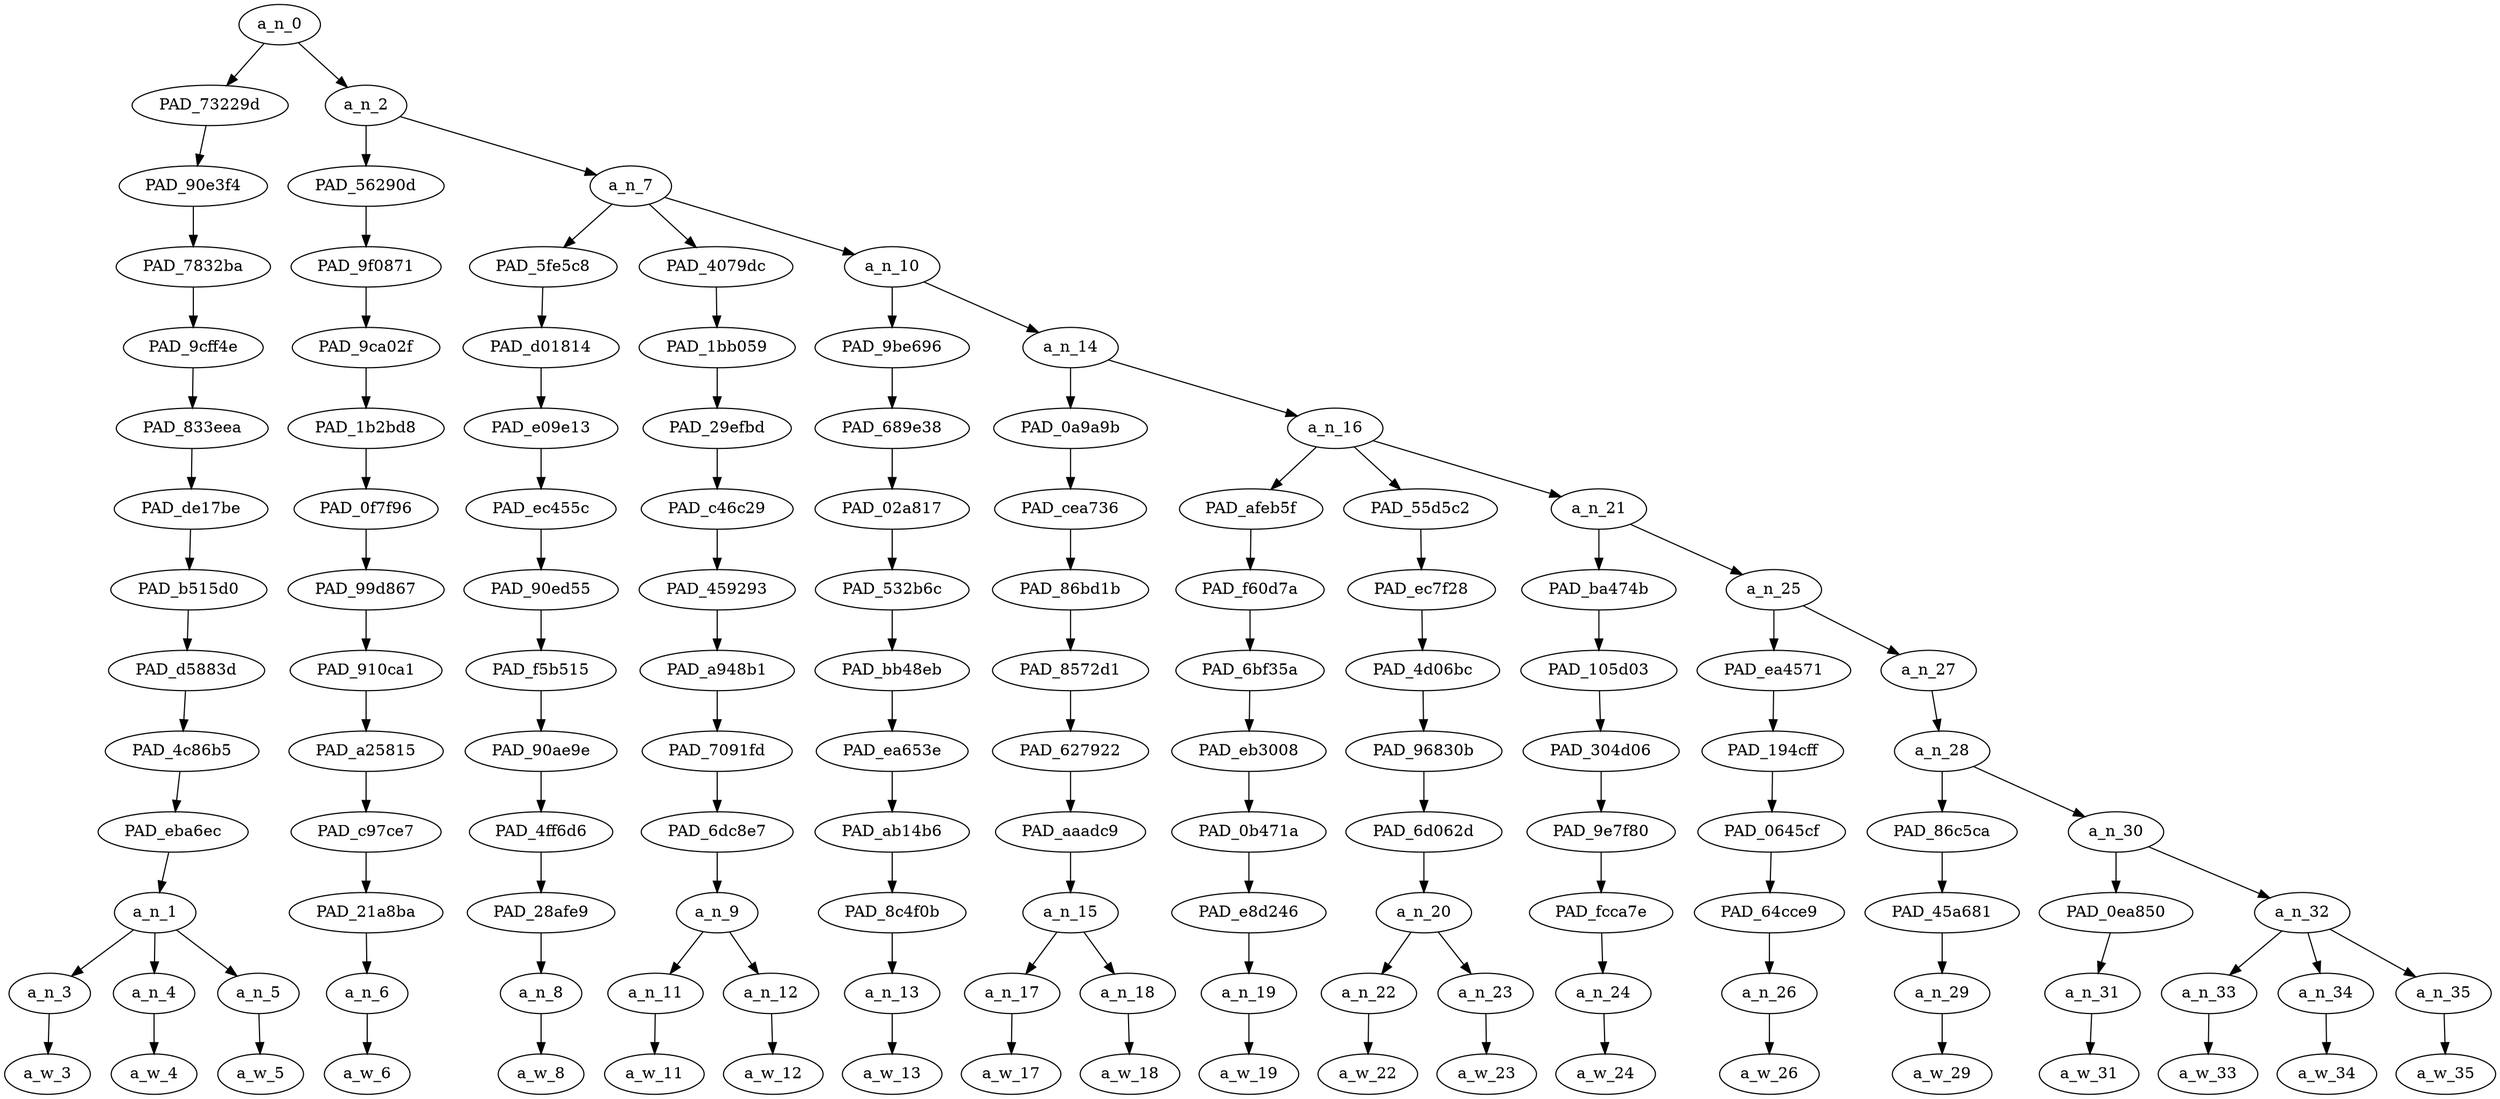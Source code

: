 strict digraph "" {
	a_n_0	[div_dir=1,
		index=0,
		level=13,
		pos="2.7569444444444446,13!",
		text_span="[0, 1, 2, 3, 4, 5, 6, 7, 8, 9, 10, 11, 12, 13, 14, 15, 16, 17, 18, 19]",
		value=1.00000000];
	PAD_73229d	[div_dir=-1,
		index=0,
		level=12,
		pos="1.0,12!",
		text_span="[0, 1, 2]",
		value=0.24276151];
	a_n_0 -> PAD_73229d;
	a_n_2	[div_dir=1,
		index=1,
		level=12,
		pos="4.513888888888889,12!",
		text_span="[3, 4, 5, 6, 7, 8, 9, 10, 11, 12, 13, 14, 15, 16, 17, 18, 19]",
		value=0.75691870];
	a_n_0 -> a_n_2;
	PAD_90e3f4	[div_dir=-1,
		index=0,
		level=11,
		pos="1.0,11!",
		text_span="[0, 1, 2]",
		value=0.24276151];
	PAD_73229d -> PAD_90e3f4;
	PAD_7832ba	[div_dir=-1,
		index=0,
		level=10,
		pos="1.0,10!",
		text_span="[0, 1, 2]",
		value=0.24276151];
	PAD_90e3f4 -> PAD_7832ba;
	PAD_9cff4e	[div_dir=-1,
		index=0,
		level=9,
		pos="1.0,9!",
		text_span="[0, 1, 2]",
		value=0.24276151];
	PAD_7832ba -> PAD_9cff4e;
	PAD_833eea	[div_dir=-1,
		index=0,
		level=8,
		pos="1.0,8!",
		text_span="[0, 1, 2]",
		value=0.24276151];
	PAD_9cff4e -> PAD_833eea;
	PAD_de17be	[div_dir=-1,
		index=0,
		level=7,
		pos="1.0,7!",
		text_span="[0, 1, 2]",
		value=0.24276151];
	PAD_833eea -> PAD_de17be;
	PAD_b515d0	[div_dir=-1,
		index=0,
		level=6,
		pos="1.0,6!",
		text_span="[0, 1, 2]",
		value=0.24276151];
	PAD_de17be -> PAD_b515d0;
	PAD_d5883d	[div_dir=-1,
		index=0,
		level=5,
		pos="1.0,5!",
		text_span="[0, 1, 2]",
		value=0.24276151];
	PAD_b515d0 -> PAD_d5883d;
	PAD_4c86b5	[div_dir=-1,
		index=0,
		level=4,
		pos="1.0,4!",
		text_span="[0, 1, 2]",
		value=0.24276151];
	PAD_d5883d -> PAD_4c86b5;
	PAD_eba6ec	[div_dir=-1,
		index=0,
		level=3,
		pos="1.0,3!",
		text_span="[0, 1, 2]",
		value=0.24276151];
	PAD_4c86b5 -> PAD_eba6ec;
	a_n_1	[div_dir=-1,
		index=0,
		level=2,
		pos="1.0,2!",
		text_span="[0, 1, 2]",
		value=0.24276151];
	PAD_eba6ec -> a_n_1;
	a_n_3	[div_dir=1,
		index=0,
		level=1,
		pos="0.0,1!",
		text_span="[0]",
		value=0.07282528];
	a_n_1 -> a_n_3;
	a_n_4	[div_dir=1,
		index=1,
		level=1,
		pos="1.0,1!",
		text_span="[1]",
		value=0.07408257];
	a_n_1 -> a_n_4;
	a_n_5	[div_dir=-1,
		index=2,
		level=1,
		pos="2.0,1!",
		text_span="[2]",
		value=0.09575030];
	a_n_1 -> a_n_5;
	a_w_3	[div_dir=0,
		index=0,
		level=0,
		pos="0,0!",
		text_span="[0]",
		value="<user>"];
	a_n_3 -> a_w_3;
	a_w_4	[div_dir=0,
		index=1,
		level=0,
		pos="1,0!",
		text_span="[1]",
		value="<user>1"];
	a_n_4 -> a_w_4;
	a_w_5	[div_dir=0,
		index=2,
		level=0,
		pos="2,0!",
		text_span="[2]",
		value=fred];
	a_n_5 -> a_w_5;
	PAD_56290d	[div_dir=1,
		index=1,
		level=11,
		pos="3.0,11!",
		text_span="[3]",
		value=0.08418669];
	a_n_2 -> PAD_56290d;
	a_n_7	[div_dir=1,
		index=2,
		level=11,
		pos="6.027777777777779,11!",
		text_span="[4, 5, 6, 7, 8, 9, 10, 11, 12, 13, 14, 15, 16, 17, 18, 19]",
		value=0.67237597];
	a_n_2 -> a_n_7;
	PAD_9f0871	[div_dir=1,
		index=1,
		level=10,
		pos="3.0,10!",
		text_span="[3]",
		value=0.08418669];
	PAD_56290d -> PAD_9f0871;
	PAD_9ca02f	[div_dir=1,
		index=1,
		level=9,
		pos="3.0,9!",
		text_span="[3]",
		value=0.08418669];
	PAD_9f0871 -> PAD_9ca02f;
	PAD_1b2bd8	[div_dir=1,
		index=1,
		level=8,
		pos="3.0,8!",
		text_span="[3]",
		value=0.08418669];
	PAD_9ca02f -> PAD_1b2bd8;
	PAD_0f7f96	[div_dir=1,
		index=1,
		level=7,
		pos="3.0,7!",
		text_span="[3]",
		value=0.08418669];
	PAD_1b2bd8 -> PAD_0f7f96;
	PAD_99d867	[div_dir=1,
		index=1,
		level=6,
		pos="3.0,6!",
		text_span="[3]",
		value=0.08418669];
	PAD_0f7f96 -> PAD_99d867;
	PAD_910ca1	[div_dir=1,
		index=1,
		level=5,
		pos="3.0,5!",
		text_span="[3]",
		value=0.08418669];
	PAD_99d867 -> PAD_910ca1;
	PAD_a25815	[div_dir=1,
		index=1,
		level=4,
		pos="3.0,4!",
		text_span="[3]",
		value=0.08418669];
	PAD_910ca1 -> PAD_a25815;
	PAD_c97ce7	[div_dir=1,
		index=1,
		level=3,
		pos="3.0,3!",
		text_span="[3]",
		value=0.08418669];
	PAD_a25815 -> PAD_c97ce7;
	PAD_21a8ba	[div_dir=1,
		index=1,
		level=2,
		pos="3.0,2!",
		text_span="[3]",
		value=0.08418669];
	PAD_c97ce7 -> PAD_21a8ba;
	a_n_6	[div_dir=1,
		index=3,
		level=1,
		pos="3.0,1!",
		text_span="[3]",
		value=0.08418669];
	PAD_21a8ba -> a_n_6;
	a_w_6	[div_dir=0,
		index=3,
		level=0,
		pos="3,0!",
		text_span="[3]",
		value=couldnt];
	a_n_6 -> a_w_6;
	PAD_5fe5c8	[div_dir=-1,
		index=2,
		level=10,
		pos="4.0,10!",
		text_span="[4]",
		value=0.04687668];
	a_n_7 -> PAD_5fe5c8;
	PAD_4079dc	[div_dir=1,
		index=3,
		level=10,
		pos="5.5,10!",
		text_span="[5, 6]",
		value=0.06886299];
	a_n_7 -> PAD_4079dc;
	a_n_10	[div_dir=1,
		index=4,
		level=10,
		pos="8.583333333333334,10!",
		text_span="[7, 8, 9, 10, 11, 12, 13, 14, 15, 16, 17, 18, 19]",
		value=0.55630169];
	a_n_7 -> a_n_10;
	PAD_d01814	[div_dir=-1,
		index=2,
		level=9,
		pos="4.0,9!",
		text_span="[4]",
		value=0.04687668];
	PAD_5fe5c8 -> PAD_d01814;
	PAD_e09e13	[div_dir=-1,
		index=2,
		level=8,
		pos="4.0,8!",
		text_span="[4]",
		value=0.04687668];
	PAD_d01814 -> PAD_e09e13;
	PAD_ec455c	[div_dir=-1,
		index=2,
		level=7,
		pos="4.0,7!",
		text_span="[4]",
		value=0.04687668];
	PAD_e09e13 -> PAD_ec455c;
	PAD_90ed55	[div_dir=-1,
		index=2,
		level=6,
		pos="4.0,6!",
		text_span="[4]",
		value=0.04687668];
	PAD_ec455c -> PAD_90ed55;
	PAD_f5b515	[div_dir=-1,
		index=2,
		level=5,
		pos="4.0,5!",
		text_span="[4]",
		value=0.04687668];
	PAD_90ed55 -> PAD_f5b515;
	PAD_90ae9e	[div_dir=-1,
		index=2,
		level=4,
		pos="4.0,4!",
		text_span="[4]",
		value=0.04687668];
	PAD_f5b515 -> PAD_90ae9e;
	PAD_4ff6d6	[div_dir=-1,
		index=2,
		level=3,
		pos="4.0,3!",
		text_span="[4]",
		value=0.04687668];
	PAD_90ae9e -> PAD_4ff6d6;
	PAD_28afe9	[div_dir=-1,
		index=2,
		level=2,
		pos="4.0,2!",
		text_span="[4]",
		value=0.04687668];
	PAD_4ff6d6 -> PAD_28afe9;
	a_n_8	[div_dir=-1,
		index=4,
		level=1,
		pos="4.0,1!",
		text_span="[4]",
		value=0.04687668];
	PAD_28afe9 -> a_n_8;
	a_w_8	[div_dir=0,
		index=4,
		level=0,
		pos="4,0!",
		text_span="[4]",
		value=renew];
	a_n_8 -> a_w_8;
	PAD_1bb059	[div_dir=1,
		index=3,
		level=9,
		pos="5.5,9!",
		text_span="[5, 6]",
		value=0.06886299];
	PAD_4079dc -> PAD_1bb059;
	PAD_29efbd	[div_dir=1,
		index=3,
		level=8,
		pos="5.5,8!",
		text_span="[5, 6]",
		value=0.06886299];
	PAD_1bb059 -> PAD_29efbd;
	PAD_c46c29	[div_dir=1,
		index=3,
		level=7,
		pos="5.5,7!",
		text_span="[5, 6]",
		value=0.06886299];
	PAD_29efbd -> PAD_c46c29;
	PAD_459293	[div_dir=1,
		index=3,
		level=6,
		pos="5.5,6!",
		text_span="[5, 6]",
		value=0.06886299];
	PAD_c46c29 -> PAD_459293;
	PAD_a948b1	[div_dir=1,
		index=3,
		level=5,
		pos="5.5,5!",
		text_span="[5, 6]",
		value=0.06886299];
	PAD_459293 -> PAD_a948b1;
	PAD_7091fd	[div_dir=1,
		index=3,
		level=4,
		pos="5.5,4!",
		text_span="[5, 6]",
		value=0.06886299];
	PAD_a948b1 -> PAD_7091fd;
	PAD_6dc8e7	[div_dir=1,
		index=3,
		level=3,
		pos="5.5,3!",
		text_span="[5, 6]",
		value=0.06886299];
	PAD_7091fd -> PAD_6dc8e7;
	a_n_9	[div_dir=1,
		index=3,
		level=2,
		pos="5.5,2!",
		text_span="[5, 6]",
		value=0.06886299];
	PAD_6dc8e7 -> a_n_9;
	a_n_11	[div_dir=1,
		index=5,
		level=1,
		pos="5.0,1!",
		text_span="[5]",
		value=0.03361504];
	a_n_9 -> a_n_11;
	a_n_12	[div_dir=1,
		index=6,
		level=1,
		pos="6.0,1!",
		text_span="[6]",
		value=0.03509228];
	a_n_9 -> a_n_12;
	a_w_11	[div_dir=0,
		index=5,
		level=0,
		pos="5,0!",
		text_span="[5]",
		value=his];
	a_n_11 -> a_w_11;
	a_w_12	[div_dir=0,
		index=6,
		level=0,
		pos="6,0!",
		text_span="[6]",
		value=mind];
	a_n_12 -> a_w_12;
	PAD_9be696	[div_dir=1,
		index=4,
		level=9,
		pos="7.0,9!",
		text_span="[7]",
		value=0.03110124];
	a_n_10 -> PAD_9be696;
	a_n_14	[div_dir=1,
		index=5,
		level=9,
		pos="10.166666666666668,9!",
		text_span="[8, 9, 10, 11, 12, 13, 14, 15, 16, 17, 18, 19]",
		value=0.52486020];
	a_n_10 -> a_n_14;
	PAD_689e38	[div_dir=1,
		index=4,
		level=8,
		pos="7.0,8!",
		text_span="[7]",
		value=0.03110124];
	PAD_9be696 -> PAD_689e38;
	PAD_02a817	[div_dir=1,
		index=4,
		level=7,
		pos="7.0,7!",
		text_span="[7]",
		value=0.03110124];
	PAD_689e38 -> PAD_02a817;
	PAD_532b6c	[div_dir=1,
		index=4,
		level=6,
		pos="7.0,6!",
		text_span="[7]",
		value=0.03110124];
	PAD_02a817 -> PAD_532b6c;
	PAD_bb48eb	[div_dir=1,
		index=4,
		level=5,
		pos="7.0,5!",
		text_span="[7]",
		value=0.03110124];
	PAD_532b6c -> PAD_bb48eb;
	PAD_ea653e	[div_dir=1,
		index=4,
		level=4,
		pos="7.0,4!",
		text_span="[7]",
		value=0.03110124];
	PAD_bb48eb -> PAD_ea653e;
	PAD_ab14b6	[div_dir=1,
		index=4,
		level=3,
		pos="7.0,3!",
		text_span="[7]",
		value=0.03110124];
	PAD_ea653e -> PAD_ab14b6;
	PAD_8c4f0b	[div_dir=1,
		index=4,
		level=2,
		pos="7.0,2!",
		text_span="[7]",
		value=0.03110124];
	PAD_ab14b6 -> PAD_8c4f0b;
	a_n_13	[div_dir=1,
		index=7,
		level=1,
		pos="7.0,1!",
		text_span="[7]",
		value=0.03110124];
	PAD_8c4f0b -> a_n_13;
	a_w_13	[div_dir=0,
		index=7,
		level=0,
		pos="7,0!",
		text_span="[7]",
		value=enough];
	a_n_13 -> a_w_13;
	PAD_0a9a9b	[div_dir=1,
		index=5,
		level=8,
		pos="8.5,8!",
		text_span="[8, 9]",
		value=0.10963012];
	a_n_14 -> PAD_0a9a9b;
	a_n_16	[div_dir=1,
		index=6,
		level=8,
		pos="11.833333333333334,8!",
		text_span="[10, 11, 12, 13, 14, 15, 16, 17, 18, 19]",
		value=0.41487448];
	a_n_14 -> a_n_16;
	PAD_cea736	[div_dir=1,
		index=5,
		level=7,
		pos="8.5,7!",
		text_span="[8, 9]",
		value=0.10963012];
	PAD_0a9a9b -> PAD_cea736;
	PAD_86bd1b	[div_dir=1,
		index=5,
		level=6,
		pos="8.5,6!",
		text_span="[8, 9]",
		value=0.10963012];
	PAD_cea736 -> PAD_86bd1b;
	PAD_8572d1	[div_dir=1,
		index=5,
		level=5,
		pos="8.5,5!",
		text_span="[8, 9]",
		value=0.10963012];
	PAD_86bd1b -> PAD_8572d1;
	PAD_627922	[div_dir=1,
		index=5,
		level=4,
		pos="8.5,4!",
		text_span="[8, 9]",
		value=0.10963012];
	PAD_8572d1 -> PAD_627922;
	PAD_aaadc9	[div_dir=1,
		index=5,
		level=3,
		pos="8.5,3!",
		text_span="[8, 9]",
		value=0.10963012];
	PAD_627922 -> PAD_aaadc9;
	a_n_15	[div_dir=1,
		index=5,
		level=2,
		pos="8.5,2!",
		text_span="[8, 9]",
		value=0.10963012];
	PAD_aaadc9 -> a_n_15;
	a_n_17	[div_dir=1,
		index=8,
		level=1,
		pos="8.0,1!",
		text_span="[8]",
		value=0.05195053];
	a_n_15 -> a_n_17;
	a_n_18	[div_dir=1,
		index=9,
		level=1,
		pos="9.0,1!",
		text_span="[9]",
		value=0.05751362];
	a_n_15 -> a_n_18;
	a_w_17	[div_dir=0,
		index=8,
		level=0,
		pos="8,0!",
		text_span="[8]",
		value=god];
	a_n_17 -> a_w_17;
	a_w_18	[div_dir=0,
		index=9,
		level=0,
		pos="9,0!",
		text_span="[9]",
		value=almighty];
	a_n_18 -> a_w_18;
	PAD_afeb5f	[div_dir=1,
		index=6,
		level=7,
		pos="10.0,7!",
		text_span="[10]",
		value=0.05213772];
	a_n_16 -> PAD_afeb5f;
	PAD_55d5c2	[div_dir=1,
		index=7,
		level=7,
		pos="11.5,7!",
		text_span="[11, 12]",
		value=0.08419206];
	a_n_16 -> PAD_55d5c2;
	a_n_21	[div_dir=1,
		index=8,
		level=7,
		pos="14.0,7!",
		text_span="[13, 14, 15, 16, 17, 18, 19]",
		value=0.27822960];
	a_n_16 -> a_n_21;
	PAD_f60d7a	[div_dir=1,
		index=6,
		level=6,
		pos="10.0,6!",
		text_span="[10]",
		value=0.05213772];
	PAD_afeb5f -> PAD_f60d7a;
	PAD_6bf35a	[div_dir=1,
		index=6,
		level=5,
		pos="10.0,5!",
		text_span="[10]",
		value=0.05213772];
	PAD_f60d7a -> PAD_6bf35a;
	PAD_eb3008	[div_dir=1,
		index=6,
		level=4,
		pos="10.0,4!",
		text_span="[10]",
		value=0.05213772];
	PAD_6bf35a -> PAD_eb3008;
	PAD_0b471a	[div_dir=1,
		index=6,
		level=3,
		pos="10.0,3!",
		text_span="[10]",
		value=0.05213772];
	PAD_eb3008 -> PAD_0b471a;
	PAD_e8d246	[div_dir=1,
		index=6,
		level=2,
		pos="10.0,2!",
		text_span="[10]",
		value=0.05213772];
	PAD_0b471a -> PAD_e8d246;
	a_n_19	[div_dir=1,
		index=10,
		level=1,
		pos="10.0,1!",
		text_span="[10]",
		value=0.05213772];
	PAD_e8d246 -> a_n_19;
	a_w_19	[div_dir=0,
		index=10,
		level=0,
		pos="10,0!",
		text_span="[10]",
		value=snapped];
	a_n_19 -> a_w_19;
	PAD_ec7f28	[div_dir=1,
		index=7,
		level=6,
		pos="11.5,6!",
		text_span="[11, 12]",
		value=0.08419206];
	PAD_55d5c2 -> PAD_ec7f28;
	PAD_4d06bc	[div_dir=1,
		index=7,
		level=5,
		pos="11.5,5!",
		text_span="[11, 12]",
		value=0.08419206];
	PAD_ec7f28 -> PAD_4d06bc;
	PAD_96830b	[div_dir=1,
		index=7,
		level=4,
		pos="11.5,4!",
		text_span="[11, 12]",
		value=0.08419206];
	PAD_4d06bc -> PAD_96830b;
	PAD_6d062d	[div_dir=1,
		index=7,
		level=3,
		pos="11.5,3!",
		text_span="[11, 12]",
		value=0.08419206];
	PAD_96830b -> PAD_6d062d;
	a_n_20	[div_dir=1,
		index=7,
		level=2,
		pos="11.5,2!",
		text_span="[11, 12]",
		value=0.08419206];
	PAD_6d062d -> a_n_20;
	a_n_22	[div_dir=1,
		index=11,
		level=1,
		pos="11.0,1!",
		text_span="[11]",
		value=0.03508227];
	a_n_20 -> a_n_22;
	a_n_23	[div_dir=-1,
		index=12,
		level=1,
		pos="12.0,1!",
		text_span="[12]",
		value=0.04891859];
	a_n_20 -> a_n_23;
	a_w_22	[div_dir=0,
		index=11,
		level=0,
		pos="11,0!",
		text_span="[11]",
		value=his1];
	a_n_22 -> a_w_22;
	a_w_23	[div_dir=0,
		index=12,
		level=0,
		pos="12,0!",
		text_span="[12]",
		value=neck];
	a_n_23 -> a_w_23;
	PAD_ba474b	[div_dir=1,
		index=8,
		level=6,
		pos="13.0,6!",
		text_span="[13]",
		value=0.04165130];
	a_n_21 -> PAD_ba474b;
	a_n_25	[div_dir=1,
		index=9,
		level=6,
		pos="15.0,6!",
		text_span="[14, 15, 16, 17, 18, 19]",
		value=0.23638454];
	a_n_21 -> a_n_25;
	PAD_105d03	[div_dir=1,
		index=8,
		level=5,
		pos="13.0,5!",
		text_span="[13]",
		value=0.04165130];
	PAD_ba474b -> PAD_105d03;
	PAD_304d06	[div_dir=1,
		index=8,
		level=4,
		pos="13.0,4!",
		text_span="[13]",
		value=0.04165130];
	PAD_105d03 -> PAD_304d06;
	PAD_9e7f80	[div_dir=1,
		index=8,
		level=3,
		pos="13.0,3!",
		text_span="[13]",
		value=0.04165130];
	PAD_304d06 -> PAD_9e7f80;
	PAD_fcca7e	[div_dir=1,
		index=8,
		level=2,
		pos="13.0,2!",
		text_span="[13]",
		value=0.04165130];
	PAD_9e7f80 -> PAD_fcca7e;
	a_n_24	[div_dir=1,
		index=13,
		level=1,
		pos="13.0,1!",
		text_span="[13]",
		value=0.04165130];
	PAD_fcca7e -> a_n_24;
	a_w_24	[div_dir=0,
		index=13,
		level=0,
		pos="13,0!",
		text_span="[13]",
		value=without];
	a_n_24 -> a_w_24;
	PAD_ea4571	[div_dir=-1,
		index=9,
		level=5,
		pos="14.0,5!",
		text_span="[14]",
		value=0.04454165];
	a_n_25 -> PAD_ea4571;
	a_n_27	[div_dir=1,
		index=10,
		level=5,
		pos="16.0,5!",
		text_span="[15, 16, 17, 18, 19]",
		value=0.19172424];
	a_n_25 -> a_n_27;
	PAD_194cff	[div_dir=-1,
		index=9,
		level=4,
		pos="14.0,4!",
		text_span="[14]",
		value=0.04454165];
	PAD_ea4571 -> PAD_194cff;
	PAD_0645cf	[div_dir=-1,
		index=9,
		level=3,
		pos="14.0,3!",
		text_span="[14]",
		value=0.04454165];
	PAD_194cff -> PAD_0645cf;
	PAD_64cce9	[div_dir=-1,
		index=9,
		level=2,
		pos="14.0,2!",
		text_span="[14]",
		value=0.04454165];
	PAD_0645cf -> PAD_64cce9;
	a_n_26	[div_dir=-1,
		index=14,
		level=1,
		pos="14.0,1!",
		text_span="[14]",
		value=0.04454165];
	PAD_64cce9 -> a_n_26;
	a_w_26	[div_dir=0,
		index=14,
		level=0,
		pos="14,0!",
		text_span="[14]",
		value=violence];
	a_n_26 -> a_w_26;
	a_n_28	[div_dir=1,
		index=10,
		level=4,
		pos="16.0,4!",
		text_span="[15, 16, 17, 18, 19]",
		value=0.19155648];
	a_n_27 -> a_n_28;
	PAD_86c5ca	[div_dir=1,
		index=10,
		level=3,
		pos="15.0,3!",
		text_span="[15]",
		value=0.05039662];
	a_n_28 -> PAD_86c5ca;
	a_n_30	[div_dir=1,
		index=11,
		level=3,
		pos="17.0,3!",
		text_span="[16, 17, 18, 19]",
		value=0.14099210];
	a_n_28 -> a_n_30;
	PAD_45a681	[div_dir=1,
		index=10,
		level=2,
		pos="15.0,2!",
		text_span="[15]",
		value=0.05039662];
	PAD_86c5ca -> PAD_45a681;
	a_n_29	[div_dir=1,
		index=15,
		level=1,
		pos="15.0,1!",
		text_span="[15]",
		value=0.05039662];
	PAD_45a681 -> a_n_29;
	a_w_29	[div_dir=0,
		index=15,
		level=0,
		pos="15,0!",
		text_span="[15]",
		value=u];
	a_n_29 -> a_w_29;
	PAD_0ea850	[div_dir=-1,
		index=11,
		level=2,
		pos="16.0,2!",
		text_span="[16]",
		value=0.03869069];
	a_n_30 -> PAD_0ea850;
	a_n_32	[div_dir=1,
		index=12,
		level=2,
		pos="18.0,2!",
		text_span="[17, 18, 19]",
		value=0.10218040];
	a_n_30 -> a_n_32;
	a_n_31	[div_dir=-1,
		index=16,
		level=1,
		pos="16.0,1!",
		text_span="[16]",
		value=0.03869069];
	PAD_0ea850 -> a_n_31;
	a_w_31	[div_dir=0,
		index=16,
		level=0,
		pos="16,0!",
		text_span="[16]",
		value=want];
	a_n_31 -> a_w_31;
	a_n_33	[div_dir=-1,
		index=17,
		level=1,
		pos="17.0,1!",
		text_span="[17]",
		value=0.02807432];
	a_n_32 -> a_n_33;
	a_n_34	[div_dir=1,
		index=18,
		level=1,
		pos="18.0,1!",
		text_span="[18]",
		value=0.03125232];
	a_n_32 -> a_n_34;
	a_n_35	[div_dir=1,
		index=19,
		level=1,
		pos="19.0,1!",
		text_span="[19]",
		value=0.04269577];
	a_n_32 -> a_n_35;
	a_w_33	[div_dir=0,
		index=17,
		level=0,
		pos="17,0!",
		text_span="[17]",
		value=do];
	a_n_33 -> a_w_33;
	a_w_34	[div_dir=0,
		index=18,
		level=0,
		pos="18,0!",
		text_span="[18]",
		value=that];
	a_n_34 -> a_w_34;
	a_w_35	[div_dir=0,
		index=19,
		level=0,
		pos="19,0!",
		text_span="[19]",
		value=again];
	a_n_35 -> a_w_35;
}
